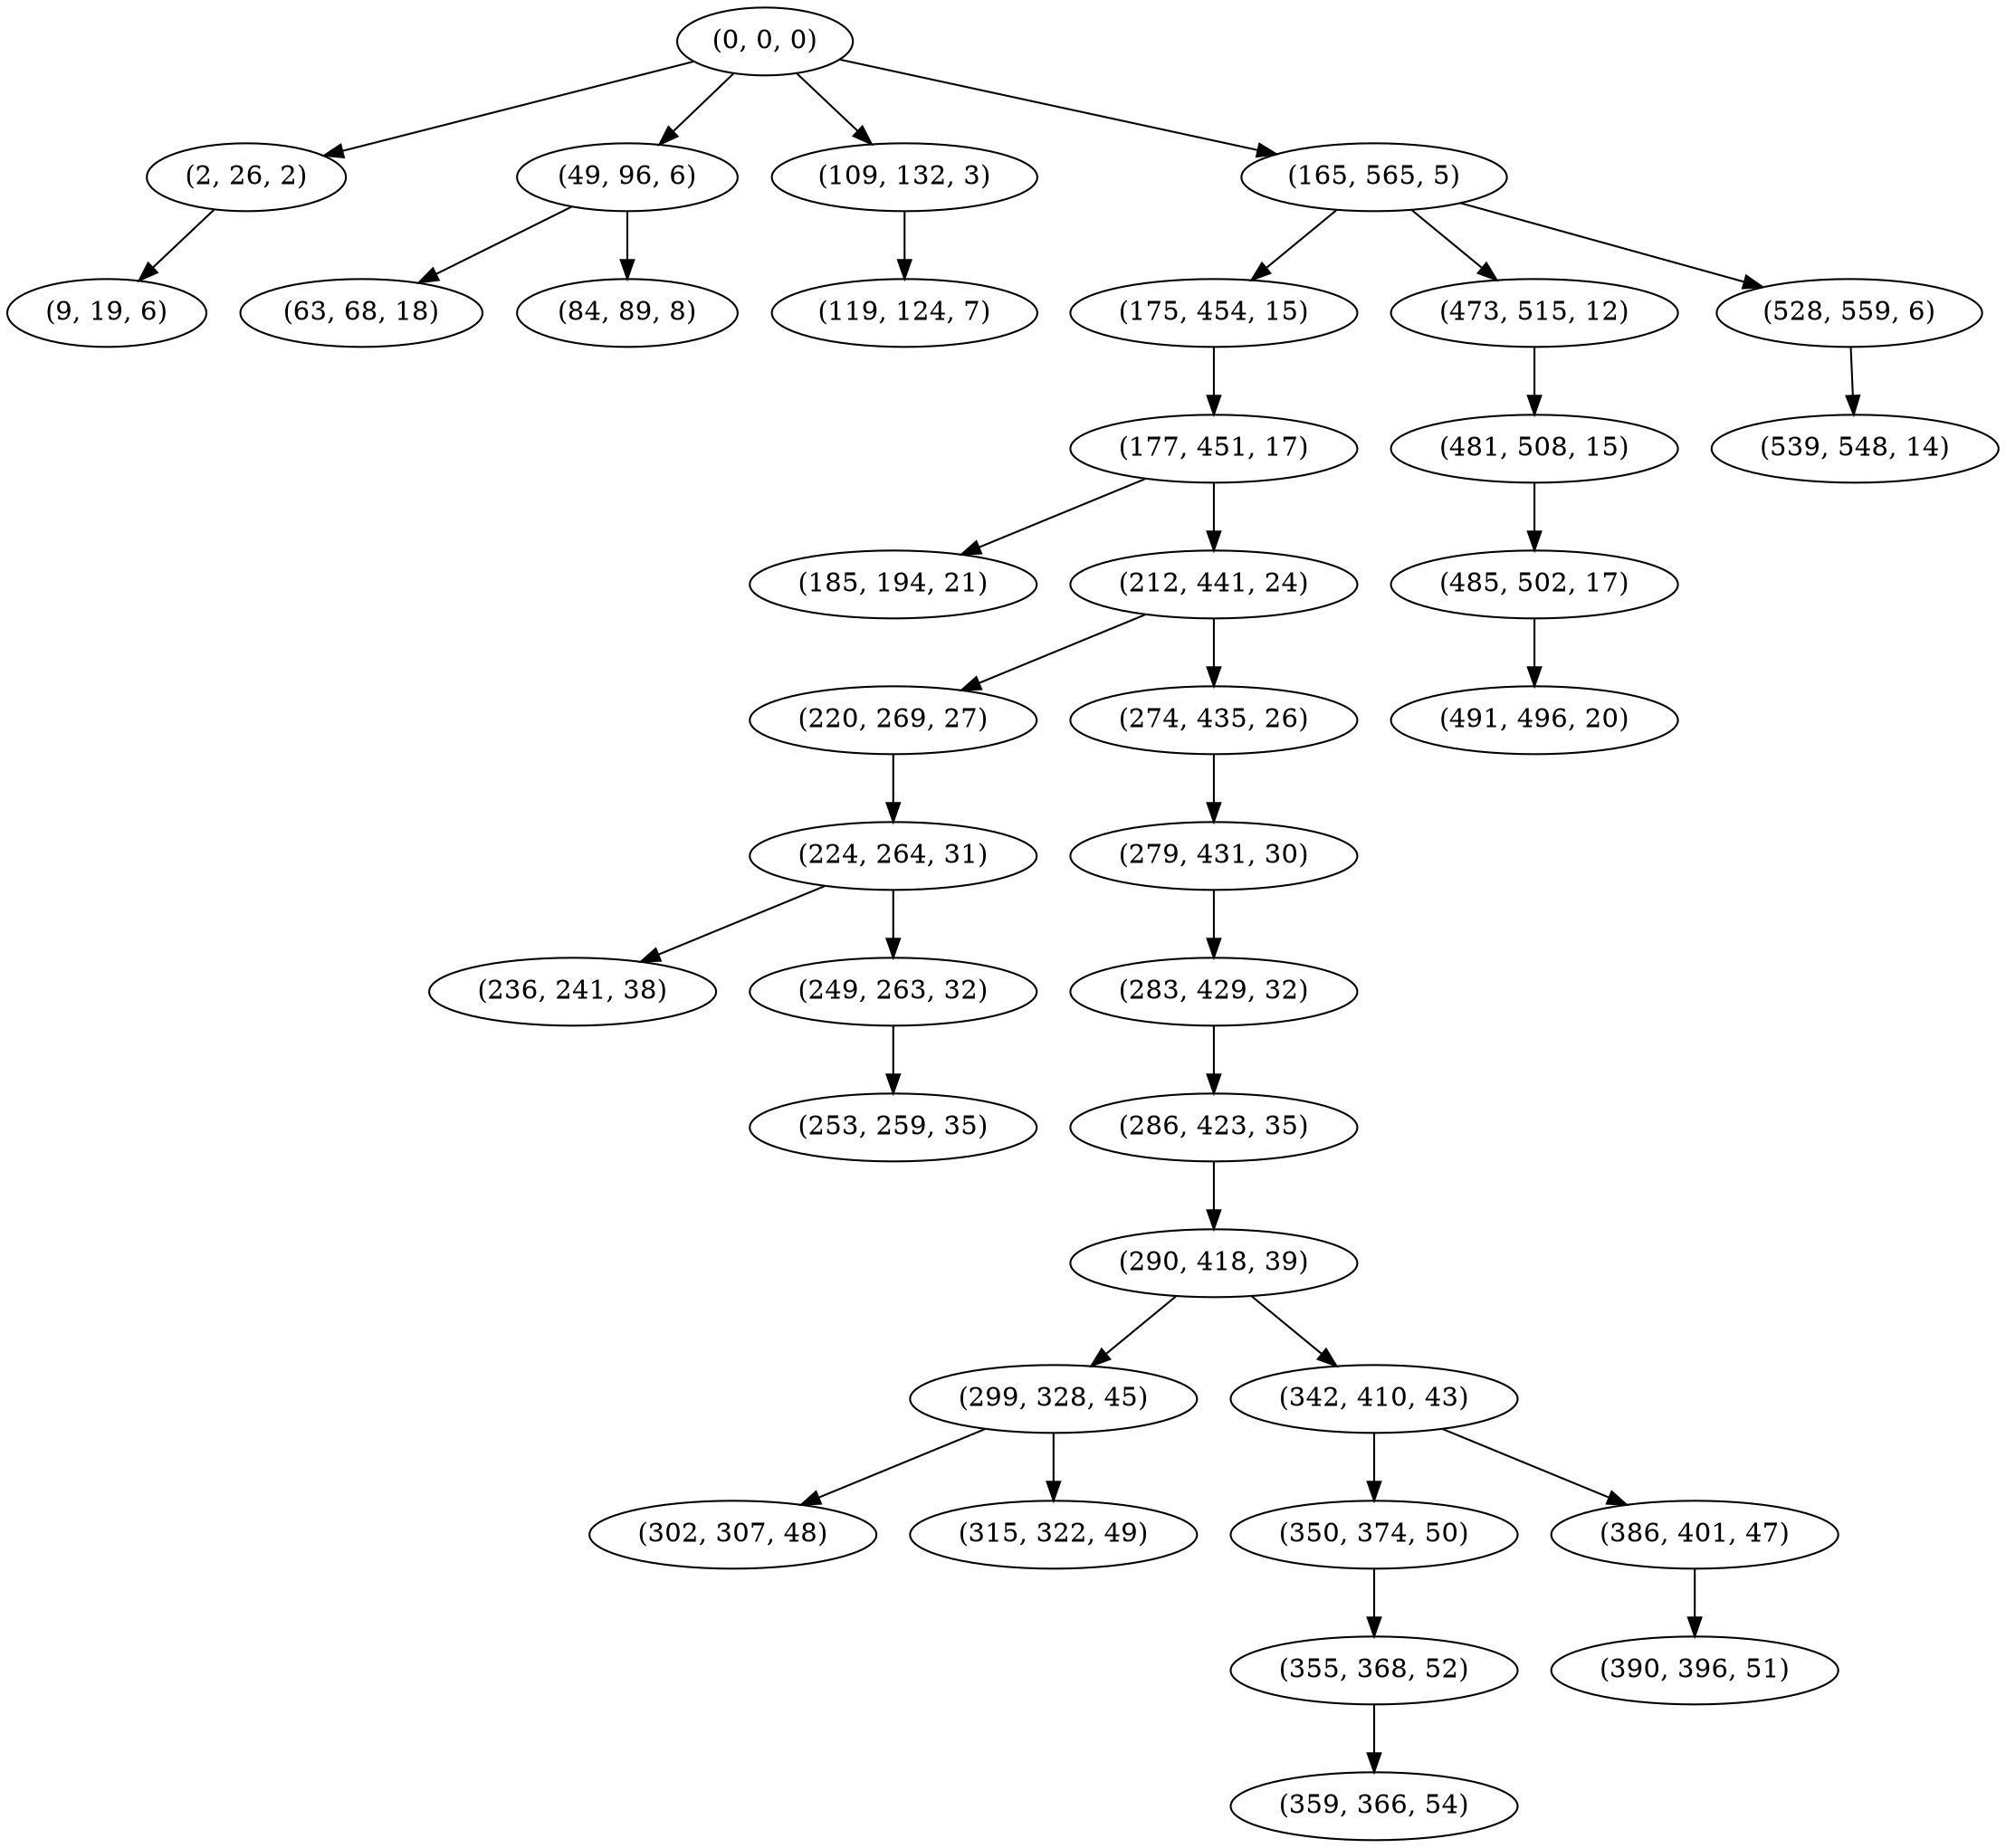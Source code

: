digraph tree {
    "(0, 0, 0)";
    "(2, 26, 2)";
    "(9, 19, 6)";
    "(49, 96, 6)";
    "(63, 68, 18)";
    "(84, 89, 8)";
    "(109, 132, 3)";
    "(119, 124, 7)";
    "(165, 565, 5)";
    "(175, 454, 15)";
    "(177, 451, 17)";
    "(185, 194, 21)";
    "(212, 441, 24)";
    "(220, 269, 27)";
    "(224, 264, 31)";
    "(236, 241, 38)";
    "(249, 263, 32)";
    "(253, 259, 35)";
    "(274, 435, 26)";
    "(279, 431, 30)";
    "(283, 429, 32)";
    "(286, 423, 35)";
    "(290, 418, 39)";
    "(299, 328, 45)";
    "(302, 307, 48)";
    "(315, 322, 49)";
    "(342, 410, 43)";
    "(350, 374, 50)";
    "(355, 368, 52)";
    "(359, 366, 54)";
    "(386, 401, 47)";
    "(390, 396, 51)";
    "(473, 515, 12)";
    "(481, 508, 15)";
    "(485, 502, 17)";
    "(491, 496, 20)";
    "(528, 559, 6)";
    "(539, 548, 14)";
    "(0, 0, 0)" -> "(2, 26, 2)";
    "(0, 0, 0)" -> "(49, 96, 6)";
    "(0, 0, 0)" -> "(109, 132, 3)";
    "(0, 0, 0)" -> "(165, 565, 5)";
    "(2, 26, 2)" -> "(9, 19, 6)";
    "(49, 96, 6)" -> "(63, 68, 18)";
    "(49, 96, 6)" -> "(84, 89, 8)";
    "(109, 132, 3)" -> "(119, 124, 7)";
    "(165, 565, 5)" -> "(175, 454, 15)";
    "(165, 565, 5)" -> "(473, 515, 12)";
    "(165, 565, 5)" -> "(528, 559, 6)";
    "(175, 454, 15)" -> "(177, 451, 17)";
    "(177, 451, 17)" -> "(185, 194, 21)";
    "(177, 451, 17)" -> "(212, 441, 24)";
    "(212, 441, 24)" -> "(220, 269, 27)";
    "(212, 441, 24)" -> "(274, 435, 26)";
    "(220, 269, 27)" -> "(224, 264, 31)";
    "(224, 264, 31)" -> "(236, 241, 38)";
    "(224, 264, 31)" -> "(249, 263, 32)";
    "(249, 263, 32)" -> "(253, 259, 35)";
    "(274, 435, 26)" -> "(279, 431, 30)";
    "(279, 431, 30)" -> "(283, 429, 32)";
    "(283, 429, 32)" -> "(286, 423, 35)";
    "(286, 423, 35)" -> "(290, 418, 39)";
    "(290, 418, 39)" -> "(299, 328, 45)";
    "(290, 418, 39)" -> "(342, 410, 43)";
    "(299, 328, 45)" -> "(302, 307, 48)";
    "(299, 328, 45)" -> "(315, 322, 49)";
    "(342, 410, 43)" -> "(350, 374, 50)";
    "(342, 410, 43)" -> "(386, 401, 47)";
    "(350, 374, 50)" -> "(355, 368, 52)";
    "(355, 368, 52)" -> "(359, 366, 54)";
    "(386, 401, 47)" -> "(390, 396, 51)";
    "(473, 515, 12)" -> "(481, 508, 15)";
    "(481, 508, 15)" -> "(485, 502, 17)";
    "(485, 502, 17)" -> "(491, 496, 20)";
    "(528, 559, 6)" -> "(539, 548, 14)";
}
